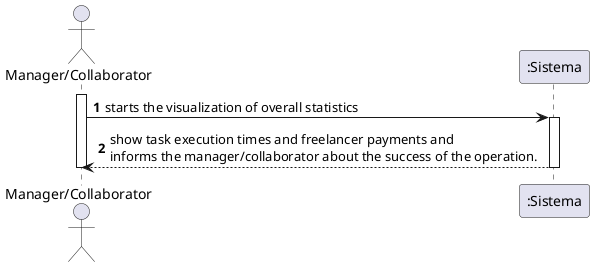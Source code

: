 @startuml
autonumber
actor "Manager/Collaborator" as MCO

participant ":Sistema" as SIST

activate MCO
MCO -> SIST : starts the visualization of overall statistics

activate SIST
SIST --> MCO : show task execution times and freelancer payments and \ninforms the manager/collaborator about the success of the operation.
deactivate SIST

deactivate MCO

@enduml

